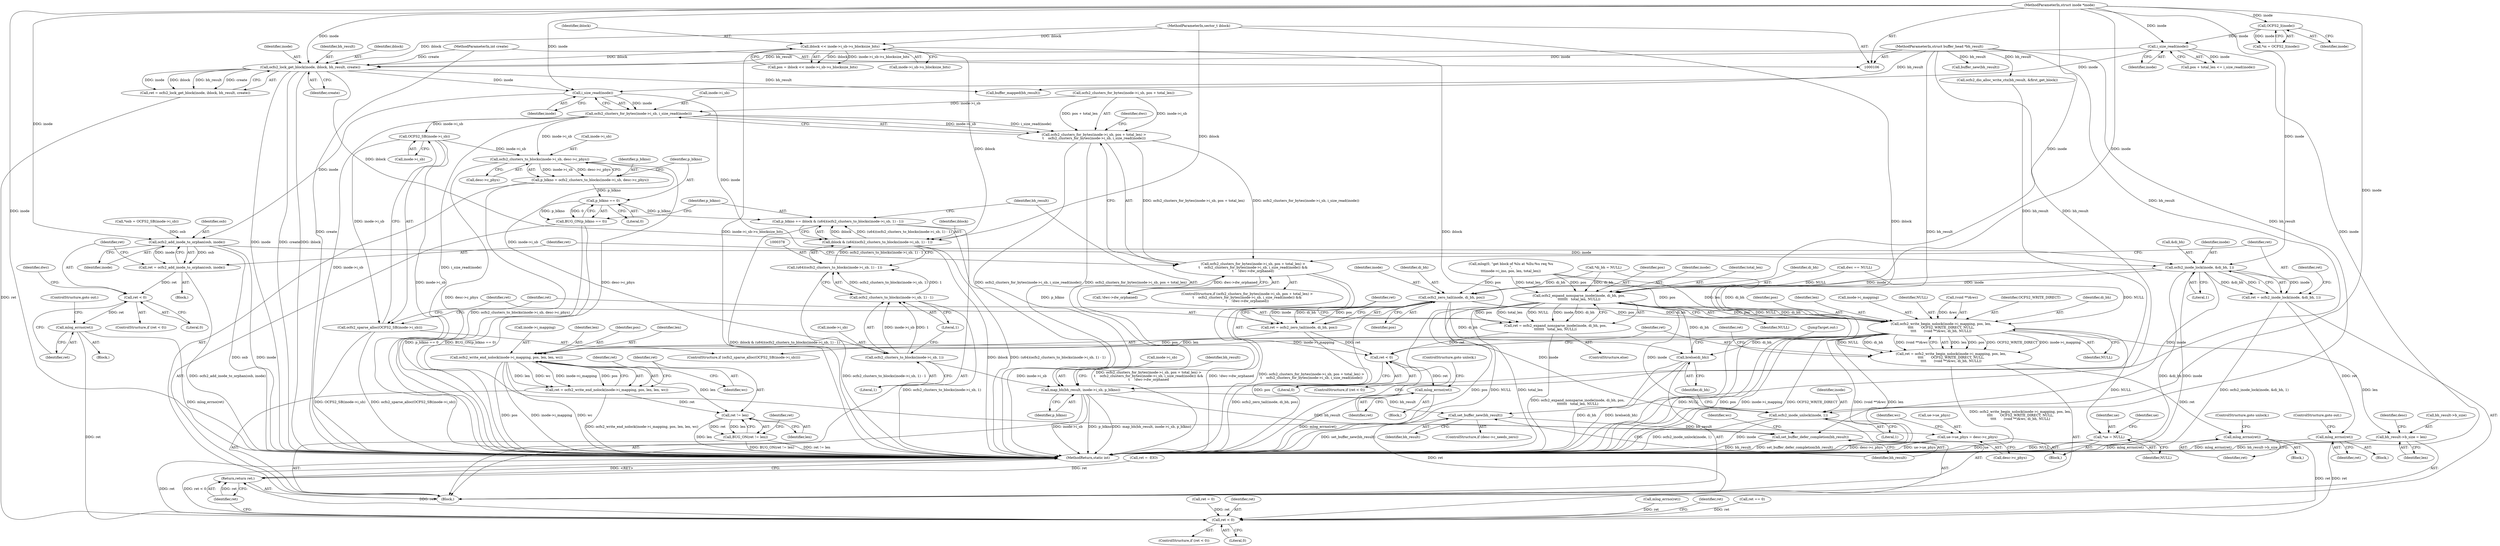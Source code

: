 digraph "0_linux_3e4c56d41eef5595035872a2ec5a483f42e8917f@API" {
"1000255" [label="(Call,i_size_read(inode))"];
"1000200" [label="(Call,ocfs2_lock_get_block(inode, iblock, bh_result, create))"];
"1000195" [label="(Call,i_size_read(inode))"];
"1000122" [label="(Call,OCFS2_I(inode))"];
"1000107" [label="(MethodParameterIn,struct inode *inode)"];
"1000141" [label="(Call,iblock << inode->i_sb->s_blocksize_bits)"];
"1000108" [label="(MethodParameterIn,sector_t iblock)"];
"1000109" [label="(MethodParameterIn,struct buffer_head *bh_result)"];
"1000110" [label="(MethodParameterIn,int create)"];
"1000251" [label="(Call,ocfs2_clusters_for_bytes(inode->i_sb, i_size_read(inode)))"];
"1000243" [label="(Call,ocfs2_clusters_for_bytes(inode->i_sb, pos + total_len) >\n\t    ocfs2_clusters_for_bytes(inode->i_sb, i_size_read(inode)))"];
"1000242" [label="(Call,ocfs2_clusters_for_bytes(inode->i_sb, pos + total_len) >\n\t    ocfs2_clusters_for_bytes(inode->i_sb, i_size_read(inode)) &&\n\t    !dwc->dw_orphaned)"];
"1000303" [label="(Call,OCFS2_SB(inode->i_sb))"];
"1000302" [label="(Call,ocfs2_sparse_alloc(OCFS2_SB(inode->i_sb)))"];
"1000362" [label="(Call,ocfs2_clusters_to_blocks(inode->i_sb, desc->c_phys))"];
"1000360" [label="(Call,p_blkno = ocfs2_clusters_to_blocks(inode->i_sb, desc->c_phys))"];
"1000370" [label="(Call,p_blkno == 0)"];
"1000369" [label="(Call,BUG_ON(p_blkno == 0))"];
"1000373" [label="(Call,p_blkno += iblock & (u64)(ocfs2_clusters_to_blocks(inode->i_sb, 1) - 1))"];
"1000386" [label="(Call,map_bh(bh_result, inode->i_sb, p_blkno))"];
"1000401" [label="(Call,set_buffer_new(bh_result))"];
"1000403" [label="(Call,set_buffer_defer_completion(bh_result))"];
"1000380" [label="(Call,ocfs2_clusters_to_blocks(inode->i_sb, 1))"];
"1000379" [label="(Call,ocfs2_clusters_to_blocks(inode->i_sb, 1) - 1)"];
"1000377" [label="(Call,(u64)(ocfs2_clusters_to_blocks(inode->i_sb, 1) - 1))"];
"1000375" [label="(Call,iblock & (u64)(ocfs2_clusters_to_blocks(inode->i_sb, 1) - 1))"];
"1000425" [label="(Call,ue->ue_phys = desc->c_phys)"];
"1000264" [label="(Call,ocfs2_add_inode_to_orphan(osb, inode))"];
"1000262" [label="(Call,ret = ocfs2_add_inode_to_orphan(osb, inode))"];
"1000268" [label="(Call,ret < 0)"];
"1000272" [label="(Call,mlog_errno(ret))"];
"1000475" [label="(Call,ret < 0)"];
"1000482" [label="(Return,return ret;)"];
"1000282" [label="(Call,ocfs2_inode_lock(inode, &di_bh, 1))"];
"1000280" [label="(Call,ret = ocfs2_inode_lock(inode, &di_bh, 1))"];
"1000290" [label="(Call,mlog_errno(ret))"];
"1000309" [label="(Call,ocfs2_zero_tail(inode, di_bh, pos))"];
"1000307" [label="(Call,ret = ocfs2_zero_tail(inode, di_bh, pos))"];
"1000323" [label="(Call,ret < 0)"];
"1000327" [label="(Call,mlog_errno(ret))"];
"1000332" [label="(Call,ocfs2_write_begin_nolock(inode->i_mapping, pos, len,\n\t\t\t\t       OCFS2_WRITE_DIRECT, NULL,\n\t\t\t\t       (void **)&wc, di_bh, NULL))"];
"1000330" [label="(Call,ret = ocfs2_write_begin_nolock(inode->i_mapping, pos, len,\n\t\t\t\t       OCFS2_WRITE_DIRECT, NULL,\n\t\t\t\t       (void **)&wc, di_bh, NULL))"];
"1000349" [label="(Call,mlog_errno(ret))"];
"1000392" [label="(Call,bh_result->b_size = len)"];
"1000414" [label="(Call,*ue = NULL)"];
"1000447" [label="(Call,ocfs2_write_end_nolock(inode->i_mapping, pos, len, len, wc))"];
"1000445" [label="(Call,ret = ocfs2_write_end_nolock(inode->i_mapping, pos, len, len, wc))"];
"1000456" [label="(Call,ret != len)"];
"1000455" [label="(Call,BUG_ON(ret != len))"];
"1000471" [label="(Call,brelse(di_bh))"];
"1000468" [label="(Call,ocfs2_inode_unlock(inode, 1))"];
"1000316" [label="(Call,ocfs2_expand_nonsparse_inode(inode, di_bh, pos,\n\t\t\t\t\t\t\t   total_len, NULL))"];
"1000314" [label="(Call,ret = ocfs2_expand_nonsparse_inode(inode, di_bh, pos,\n\t\t\t\t\t\t\t   total_len, NULL))"];
"1000369" [label="(Call,BUG_ON(p_blkno == 0))"];
"1000325" [label="(Literal,0)"];
"1000448" [label="(Call,inode->i_mapping)"];
"1000471" [label="(Call,brelse(di_bh))"];
"1000362" [label="(Call,ocfs2_clusters_to_blocks(inode->i_sb, desc->c_phys))"];
"1000472" [label="(Identifier,di_bh)"];
"1000484" [label="(MethodReturn,static int)"];
"1000303" [label="(Call,OCFS2_SB(inode->i_sb))"];
"1000317" [label="(Identifier,inode)"];
"1000385" [label="(Literal,1)"];
"1000273" [label="(Identifier,ret)"];
"1000420" [label="(Identifier,ue)"];
"1000340" [label="(Call,(void **)&wc)"];
"1000309" [label="(Call,ocfs2_zero_tail(inode, di_bh, pos))"];
"1000272" [label="(Call,mlog_errno(ret))"];
"1000230" [label="(Call,dwc == NULL)"];
"1000322" [label="(ControlStructure,if (ret < 0))"];
"1000345" [label="(Identifier,NULL)"];
"1000415" [label="(Identifier,ue)"];
"1000469" [label="(Identifier,inode)"];
"1000339" [label="(Identifier,NULL)"];
"1000320" [label="(Identifier,total_len)"];
"1000277" [label="(Identifier,dwc)"];
"1000404" [label="(Identifier,bh_result)"];
"1000108" [label="(MethodParameterIn,sector_t iblock)"];
"1000459" [label="(Call,ret = 0)"];
"1000474" [label="(ControlStructure,if (ret < 0))"];
"1000139" [label="(Call,pos = iblock << inode->i_sb->s_blocksize_bits)"];
"1000255" [label="(Call,i_size_read(inode))"];
"1000402" [label="(Identifier,bh_result)"];
"1000445" [label="(Call,ret = ocfs2_write_end_nolock(inode->i_mapping, pos, len, len, wc))"];
"1000452" [label="(Identifier,len)"];
"1000456" [label="(Call,ret != len)"];
"1000360" [label="(Call,p_blkno = ocfs2_clusters_to_blocks(inode->i_sb, desc->c_phys))"];
"1000321" [label="(Identifier,NULL)"];
"1000284" [label="(Call,&di_bh)"];
"1000454" [label="(Identifier,wc)"];
"1000394" [label="(Identifier,bh_result)"];
"1000388" [label="(Call,inode->i_sb)"];
"1000263" [label="(Identifier,ret)"];
"1000338" [label="(Identifier,OCFS2_WRITE_DIRECT)"];
"1000123" [label="(Identifier,inode)"];
"1000315" [label="(Identifier,ret)"];
"1000396" [label="(Identifier,len)"];
"1000204" [label="(Identifier,create)"];
"1000262" [label="(Call,ret = ocfs2_add_inode_to_orphan(osb, inode))"];
"1000196" [label="(Identifier,inode)"];
"1000111" [label="(Block,)"];
"1000181" [label="(Call,mlog(0, \"get block of %lu at %llu:%u req %u\n\",\n\t\t\tinode->i_ino, pos, len, total_len))"];
"1000261" [label="(Block,)"];
"1000191" [label="(Call,pos + total_len <= i_size_read(inode))"];
"1000376" [label="(Identifier,iblock)"];
"1000281" [label="(Identifier,ret)"];
"1000307" [label="(Call,ret = ocfs2_zero_tail(inode, di_bh, pos))"];
"1000195" [label="(Call,i_size_read(inode))"];
"1000477" [label="(Literal,0)"];
"1000282" [label="(Call,ocfs2_inode_lock(inode, &di_bh, 1))"];
"1000403" [label="(Call,set_buffer_defer_completion(bh_result))"];
"1000318" [label="(Identifier,di_bh)"];
"1000476" [label="(Identifier,ret)"];
"1000473" [label="(JumpTarget,out:)"];
"1000375" [label="(Call,iblock & (u64)(ocfs2_clusters_to_blocks(inode->i_sb, 1) - 1))"];
"1000203" [label="(Identifier,bh_result)"];
"1000377" [label="(Call,(u64)(ocfs2_clusters_to_blocks(inode->i_sb, 1) - 1))"];
"1000251" [label="(Call,ocfs2_clusters_for_bytes(inode->i_sb, i_size_read(inode)))"];
"1000379" [label="(Call,ocfs2_clusters_to_blocks(inode->i_sb, 1) - 1)"];
"1000264" [label="(Call,ocfs2_add_inode_to_orphan(osb, inode))"];
"1000256" [label="(Identifier,inode)"];
"1000460" [label="(Identifier,ret)"];
"1000141" [label="(Call,iblock << inode->i_sb->s_blocksize_bits)"];
"1000242" [label="(Call,ocfs2_clusters_for_bytes(inode->i_sb, pos + total_len) >\n\t    ocfs2_clusters_for_bytes(inode->i_sb, i_size_read(inode)) &&\n\t    !dwc->dw_orphaned)"];
"1000373" [label="(Call,p_blkno += iblock & (u64)(ocfs2_clusters_to_blocks(inode->i_sb, 1) - 1))"];
"1000202" [label="(Identifier,iblock)"];
"1000349" [label="(Call,mlog_errno(ret))"];
"1000482" [label="(Return,return ret;)"];
"1000351" [label="(ControlStructure,goto unlock;)"];
"1000122" [label="(Call,OCFS2_I(inode))"];
"1000330" [label="(Call,ret = ocfs2_write_begin_nolock(inode->i_mapping, pos, len,\n\t\t\t\t       OCFS2_WRITE_DIRECT, NULL,\n\t\t\t\t       (void **)&wc, di_bh, NULL))"];
"1000109" [label="(MethodParameterIn,struct buffer_head *bh_result)"];
"1000288" [label="(Identifier,ret)"];
"1000387" [label="(Identifier,bh_result)"];
"1000270" [label="(Literal,0)"];
"1000344" [label="(Identifier,di_bh)"];
"1000201" [label="(Identifier,inode)"];
"1000134" [label="(Call,*di_bh = NULL)"];
"1000347" [label="(Identifier,ret)"];
"1000143" [label="(Call,inode->i_sb->s_blocksize_bits)"];
"1000380" [label="(Call,ocfs2_clusters_to_blocks(inode->i_sb, 1))"];
"1000268" [label="(Call,ret < 0)"];
"1000366" [label="(Call,desc->c_phys)"];
"1000113" [label="(Call,*osb = OCFS2_SB(inode->i_sb))"];
"1000312" [label="(Identifier,pos)"];
"1000470" [label="(Literal,1)"];
"1000374" [label="(Identifier,p_blkno)"];
"1000290" [label="(Call,mlog_errno(ret))"];
"1000283" [label="(Identifier,inode)"];
"1000332" [label="(Call,ocfs2_write_begin_nolock(inode->i_mapping, pos, len,\n\t\t\t\t       OCFS2_WRITE_DIRECT, NULL,\n\t\t\t\t       (void **)&wc, di_bh, NULL))"];
"1000316" [label="(Call,ocfs2_expand_nonsparse_inode(inode, di_bh, pos,\n\t\t\t\t\t\t\t   total_len, NULL))"];
"1000252" [label="(Call,inode->i_sb)"];
"1000243" [label="(Call,ocfs2_clusters_for_bytes(inode->i_sb, pos + total_len) >\n\t    ocfs2_clusters_for_bytes(inode->i_sb, i_size_read(inode)))"];
"1000311" [label="(Identifier,di_bh)"];
"1000314" [label="(Call,ret = ocfs2_expand_nonsparse_inode(inode, di_bh, pos,\n\t\t\t\t\t\t\t   total_len, NULL))"];
"1000120" [label="(Call,*oi = OCFS2_I(inode))"];
"1000391" [label="(Identifier,p_blkno)"];
"1000326" [label="(Block,)"];
"1000414" [label="(Call,*ue = NULL)"];
"1000142" [label="(Identifier,iblock)"];
"1000198" [label="(Call,ret = ocfs2_lock_get_block(inode, iblock, bh_result, create))"];
"1000361" [label="(Identifier,p_blkno)"];
"1000110" [label="(MethodParameterIn,int create)"];
"1000301" [label="(ControlStructure,if (ocfs2_sparse_alloc(OCFS2_SB(inode->i_sb))))"];
"1000327" [label="(Call,mlog_errno(ret))"];
"1000302" [label="(Call,ocfs2_sparse_alloc(OCFS2_SB(inode->i_sb)))"];
"1000426" [label="(Call,ue->ue_phys)"];
"1000458" [label="(Identifier,len)"];
"1000259" [label="(Identifier,dwc)"];
"1000381" [label="(Call,inode->i_sb)"];
"1000238" [label="(Call,mlog_errno(ret))"];
"1000372" [label="(Literal,0)"];
"1000328" [label="(Identifier,ret)"];
"1000336" [label="(Identifier,pos)"];
"1000337" [label="(Identifier,len)"];
"1000370" [label="(Call,p_blkno == 0)"];
"1000397" [label="(ControlStructure,if (desc->c_needs_zero))"];
"1000386" [label="(Call,map_bh(bh_result, inode->i_sb, p_blkno))"];
"1000280" [label="(Call,ret = ocfs2_inode_lock(inode, &di_bh, 1))"];
"1000451" [label="(Identifier,pos)"];
"1000257" [label="(Call,!dwc->dw_orphaned)"];
"1000267" [label="(ControlStructure,if (ret < 0))"];
"1000447" [label="(Call,ocfs2_write_end_nolock(inode->i_mapping, pos, len, len, wc))"];
"1000384" [label="(Literal,1)"];
"1000350" [label="(Identifier,ret)"];
"1000323" [label="(Call,ret < 0)"];
"1000211" [label="(Call,buffer_new(bh_result))"];
"1000453" [label="(Identifier,len)"];
"1000401" [label="(Call,set_buffer_new(bh_result))"];
"1000392" [label="(Call,bh_result->b_size = len)"];
"1000241" [label="(ControlStructure,if (ocfs2_clusters_for_bytes(inode->i_sb, pos + total_len) >\n\t    ocfs2_clusters_for_bytes(inode->i_sb, i_size_read(inode)) &&\n\t    !dwc->dw_orphaned))"];
"1000271" [label="(Block,)"];
"1000410" [label="(Identifier,wc)"];
"1000266" [label="(Identifier,inode)"];
"1000292" [label="(ControlStructure,goto out;)"];
"1000479" [label="(Identifier,ret)"];
"1000286" [label="(Literal,1)"];
"1000429" [label="(Call,desc->c_phys)"];
"1000333" [label="(Call,inode->i_mapping)"];
"1000213" [label="(Call,ret == 0)"];
"1000329" [label="(ControlStructure,goto unlock;)"];
"1000224" [label="(Call,ocfs2_dio_alloc_write_ctx(bh_result, &first_get_block))"];
"1000455" [label="(Call,BUG_ON(ret != len))"];
"1000274" [label="(ControlStructure,goto out;)"];
"1000304" [label="(Call,inode->i_sb)"];
"1000393" [label="(Call,bh_result->b_size)"];
"1000425" [label="(Call,ue->ue_phys = desc->c_phys)"];
"1000107" [label="(MethodParameterIn,struct inode *inode)"];
"1000478" [label="(Call,ret = -EIO)"];
"1000475" [label="(Call,ret < 0)"];
"1000289" [label="(Block,)"];
"1000446" [label="(Identifier,ret)"];
"1000399" [label="(Identifier,desc)"];
"1000200" [label="(Call,ocfs2_lock_get_block(inode, iblock, bh_result, create))"];
"1000483" [label="(Identifier,ret)"];
"1000313" [label="(ControlStructure,else)"];
"1000310" [label="(Identifier,inode)"];
"1000207" [label="(Call,buffer_mapped(bh_result))"];
"1000371" [label="(Identifier,p_blkno)"];
"1000416" [label="(Identifier,NULL)"];
"1000291" [label="(Identifier,ret)"];
"1000331" [label="(Identifier,ret)"];
"1000244" [label="(Call,ocfs2_clusters_for_bytes(inode->i_sb, pos + total_len))"];
"1000412" [label="(Block,)"];
"1000363" [label="(Call,inode->i_sb)"];
"1000468" [label="(Call,ocfs2_inode_unlock(inode, 1))"];
"1000435" [label="(Identifier,wc)"];
"1000269" [label="(Identifier,ret)"];
"1000319" [label="(Identifier,pos)"];
"1000265" [label="(Identifier,osb)"];
"1000324" [label="(Identifier,ret)"];
"1000308" [label="(Identifier,ret)"];
"1000457" [label="(Identifier,ret)"];
"1000348" [label="(Block,)"];
"1000255" -> "1000251"  [label="AST: "];
"1000255" -> "1000256"  [label="CFG: "];
"1000256" -> "1000255"  [label="AST: "];
"1000251" -> "1000255"  [label="CFG: "];
"1000255" -> "1000251"  [label="DDG: inode"];
"1000200" -> "1000255"  [label="DDG: inode"];
"1000195" -> "1000255"  [label="DDG: inode"];
"1000107" -> "1000255"  [label="DDG: inode"];
"1000255" -> "1000264"  [label="DDG: inode"];
"1000255" -> "1000282"  [label="DDG: inode"];
"1000200" -> "1000198"  [label="AST: "];
"1000200" -> "1000204"  [label="CFG: "];
"1000201" -> "1000200"  [label="AST: "];
"1000202" -> "1000200"  [label="AST: "];
"1000203" -> "1000200"  [label="AST: "];
"1000204" -> "1000200"  [label="AST: "];
"1000198" -> "1000200"  [label="CFG: "];
"1000200" -> "1000484"  [label="DDG: inode"];
"1000200" -> "1000484"  [label="DDG: create"];
"1000200" -> "1000484"  [label="DDG: iblock"];
"1000200" -> "1000198"  [label="DDG: inode"];
"1000200" -> "1000198"  [label="DDG: iblock"];
"1000200" -> "1000198"  [label="DDG: bh_result"];
"1000200" -> "1000198"  [label="DDG: create"];
"1000195" -> "1000200"  [label="DDG: inode"];
"1000107" -> "1000200"  [label="DDG: inode"];
"1000141" -> "1000200"  [label="DDG: iblock"];
"1000108" -> "1000200"  [label="DDG: iblock"];
"1000109" -> "1000200"  [label="DDG: bh_result"];
"1000110" -> "1000200"  [label="DDG: create"];
"1000200" -> "1000207"  [label="DDG: bh_result"];
"1000200" -> "1000375"  [label="DDG: iblock"];
"1000195" -> "1000191"  [label="AST: "];
"1000195" -> "1000196"  [label="CFG: "];
"1000196" -> "1000195"  [label="AST: "];
"1000191" -> "1000195"  [label="CFG: "];
"1000195" -> "1000484"  [label="DDG: inode"];
"1000195" -> "1000191"  [label="DDG: inode"];
"1000122" -> "1000195"  [label="DDG: inode"];
"1000107" -> "1000195"  [label="DDG: inode"];
"1000122" -> "1000120"  [label="AST: "];
"1000122" -> "1000123"  [label="CFG: "];
"1000123" -> "1000122"  [label="AST: "];
"1000120" -> "1000122"  [label="CFG: "];
"1000122" -> "1000120"  [label="DDG: inode"];
"1000107" -> "1000122"  [label="DDG: inode"];
"1000107" -> "1000106"  [label="AST: "];
"1000107" -> "1000484"  [label="DDG: inode"];
"1000107" -> "1000264"  [label="DDG: inode"];
"1000107" -> "1000282"  [label="DDG: inode"];
"1000107" -> "1000309"  [label="DDG: inode"];
"1000107" -> "1000316"  [label="DDG: inode"];
"1000107" -> "1000468"  [label="DDG: inode"];
"1000141" -> "1000139"  [label="AST: "];
"1000141" -> "1000143"  [label="CFG: "];
"1000142" -> "1000141"  [label="AST: "];
"1000143" -> "1000141"  [label="AST: "];
"1000139" -> "1000141"  [label="CFG: "];
"1000141" -> "1000484"  [label="DDG: iblock"];
"1000141" -> "1000484"  [label="DDG: inode->i_sb->s_blocksize_bits"];
"1000141" -> "1000139"  [label="DDG: iblock"];
"1000141" -> "1000139"  [label="DDG: inode->i_sb->s_blocksize_bits"];
"1000108" -> "1000141"  [label="DDG: iblock"];
"1000141" -> "1000375"  [label="DDG: iblock"];
"1000108" -> "1000106"  [label="AST: "];
"1000108" -> "1000484"  [label="DDG: iblock"];
"1000108" -> "1000375"  [label="DDG: iblock"];
"1000109" -> "1000106"  [label="AST: "];
"1000109" -> "1000484"  [label="DDG: bh_result"];
"1000109" -> "1000207"  [label="DDG: bh_result"];
"1000109" -> "1000211"  [label="DDG: bh_result"];
"1000109" -> "1000224"  [label="DDG: bh_result"];
"1000109" -> "1000386"  [label="DDG: bh_result"];
"1000109" -> "1000401"  [label="DDG: bh_result"];
"1000109" -> "1000403"  [label="DDG: bh_result"];
"1000110" -> "1000106"  [label="AST: "];
"1000110" -> "1000484"  [label="DDG: create"];
"1000251" -> "1000243"  [label="AST: "];
"1000252" -> "1000251"  [label="AST: "];
"1000243" -> "1000251"  [label="CFG: "];
"1000251" -> "1000484"  [label="DDG: i_size_read(inode)"];
"1000251" -> "1000484"  [label="DDG: inode->i_sb"];
"1000251" -> "1000243"  [label="DDG: inode->i_sb"];
"1000251" -> "1000243"  [label="DDG: i_size_read(inode)"];
"1000244" -> "1000251"  [label="DDG: inode->i_sb"];
"1000251" -> "1000303"  [label="DDG: inode->i_sb"];
"1000251" -> "1000362"  [label="DDG: inode->i_sb"];
"1000243" -> "1000242"  [label="AST: "];
"1000244" -> "1000243"  [label="AST: "];
"1000259" -> "1000243"  [label="CFG: "];
"1000242" -> "1000243"  [label="CFG: "];
"1000243" -> "1000484"  [label="DDG: ocfs2_clusters_for_bytes(inode->i_sb, i_size_read(inode))"];
"1000243" -> "1000484"  [label="DDG: ocfs2_clusters_for_bytes(inode->i_sb, pos + total_len)"];
"1000243" -> "1000242"  [label="DDG: ocfs2_clusters_for_bytes(inode->i_sb, pos + total_len)"];
"1000243" -> "1000242"  [label="DDG: ocfs2_clusters_for_bytes(inode->i_sb, i_size_read(inode))"];
"1000244" -> "1000243"  [label="DDG: inode->i_sb"];
"1000244" -> "1000243"  [label="DDG: pos + total_len"];
"1000242" -> "1000241"  [label="AST: "];
"1000242" -> "1000257"  [label="CFG: "];
"1000257" -> "1000242"  [label="AST: "];
"1000263" -> "1000242"  [label="CFG: "];
"1000281" -> "1000242"  [label="CFG: "];
"1000242" -> "1000484"  [label="DDG: ocfs2_clusters_for_bytes(inode->i_sb, pos + total_len) >\n\t    ocfs2_clusters_for_bytes(inode->i_sb, i_size_read(inode)) &&\n\t    !dwc->dw_orphaned"];
"1000242" -> "1000484"  [label="DDG: !dwc->dw_orphaned"];
"1000242" -> "1000484"  [label="DDG: ocfs2_clusters_for_bytes(inode->i_sb, pos + total_len) >\n\t    ocfs2_clusters_for_bytes(inode->i_sb, i_size_read(inode))"];
"1000257" -> "1000242"  [label="DDG: dwc->dw_orphaned"];
"1000303" -> "1000302"  [label="AST: "];
"1000303" -> "1000304"  [label="CFG: "];
"1000304" -> "1000303"  [label="AST: "];
"1000302" -> "1000303"  [label="CFG: "];
"1000303" -> "1000484"  [label="DDG: inode->i_sb"];
"1000303" -> "1000302"  [label="DDG: inode->i_sb"];
"1000303" -> "1000362"  [label="DDG: inode->i_sb"];
"1000302" -> "1000301"  [label="AST: "];
"1000308" -> "1000302"  [label="CFG: "];
"1000315" -> "1000302"  [label="CFG: "];
"1000302" -> "1000484"  [label="DDG: OCFS2_SB(inode->i_sb)"];
"1000302" -> "1000484"  [label="DDG: ocfs2_sparse_alloc(OCFS2_SB(inode->i_sb))"];
"1000362" -> "1000360"  [label="AST: "];
"1000362" -> "1000366"  [label="CFG: "];
"1000363" -> "1000362"  [label="AST: "];
"1000366" -> "1000362"  [label="AST: "];
"1000360" -> "1000362"  [label="CFG: "];
"1000362" -> "1000484"  [label="DDG: desc->c_phys"];
"1000362" -> "1000360"  [label="DDG: inode->i_sb"];
"1000362" -> "1000360"  [label="DDG: desc->c_phys"];
"1000362" -> "1000380"  [label="DDG: inode->i_sb"];
"1000362" -> "1000425"  [label="DDG: desc->c_phys"];
"1000360" -> "1000111"  [label="AST: "];
"1000361" -> "1000360"  [label="AST: "];
"1000371" -> "1000360"  [label="CFG: "];
"1000360" -> "1000484"  [label="DDG: ocfs2_clusters_to_blocks(inode->i_sb, desc->c_phys)"];
"1000360" -> "1000370"  [label="DDG: p_blkno"];
"1000370" -> "1000369"  [label="AST: "];
"1000370" -> "1000372"  [label="CFG: "];
"1000371" -> "1000370"  [label="AST: "];
"1000372" -> "1000370"  [label="AST: "];
"1000369" -> "1000370"  [label="CFG: "];
"1000370" -> "1000369"  [label="DDG: p_blkno"];
"1000370" -> "1000369"  [label="DDG: 0"];
"1000370" -> "1000373"  [label="DDG: p_blkno"];
"1000369" -> "1000111"  [label="AST: "];
"1000374" -> "1000369"  [label="CFG: "];
"1000369" -> "1000484"  [label="DDG: BUG_ON(p_blkno == 0)"];
"1000369" -> "1000484"  [label="DDG: p_blkno == 0"];
"1000373" -> "1000111"  [label="AST: "];
"1000373" -> "1000375"  [label="CFG: "];
"1000374" -> "1000373"  [label="AST: "];
"1000375" -> "1000373"  [label="AST: "];
"1000387" -> "1000373"  [label="CFG: "];
"1000373" -> "1000484"  [label="DDG: iblock & (u64)(ocfs2_clusters_to_blocks(inode->i_sb, 1) - 1)"];
"1000375" -> "1000373"  [label="DDG: iblock"];
"1000375" -> "1000373"  [label="DDG: (u64)(ocfs2_clusters_to_blocks(inode->i_sb, 1) - 1)"];
"1000373" -> "1000386"  [label="DDG: p_blkno"];
"1000386" -> "1000111"  [label="AST: "];
"1000386" -> "1000391"  [label="CFG: "];
"1000387" -> "1000386"  [label="AST: "];
"1000388" -> "1000386"  [label="AST: "];
"1000391" -> "1000386"  [label="AST: "];
"1000394" -> "1000386"  [label="CFG: "];
"1000386" -> "1000484"  [label="DDG: inode->i_sb"];
"1000386" -> "1000484"  [label="DDG: p_blkno"];
"1000386" -> "1000484"  [label="DDG: map_bh(bh_result, inode->i_sb, p_blkno)"];
"1000224" -> "1000386"  [label="DDG: bh_result"];
"1000380" -> "1000386"  [label="DDG: inode->i_sb"];
"1000386" -> "1000401"  [label="DDG: bh_result"];
"1000386" -> "1000403"  [label="DDG: bh_result"];
"1000401" -> "1000397"  [label="AST: "];
"1000401" -> "1000402"  [label="CFG: "];
"1000402" -> "1000401"  [label="AST: "];
"1000404" -> "1000401"  [label="CFG: "];
"1000401" -> "1000484"  [label="DDG: set_buffer_new(bh_result)"];
"1000401" -> "1000403"  [label="DDG: bh_result"];
"1000403" -> "1000111"  [label="AST: "];
"1000403" -> "1000404"  [label="CFG: "];
"1000404" -> "1000403"  [label="AST: "];
"1000410" -> "1000403"  [label="CFG: "];
"1000403" -> "1000484"  [label="DDG: bh_result"];
"1000403" -> "1000484"  [label="DDG: set_buffer_defer_completion(bh_result)"];
"1000380" -> "1000379"  [label="AST: "];
"1000380" -> "1000384"  [label="CFG: "];
"1000381" -> "1000380"  [label="AST: "];
"1000384" -> "1000380"  [label="AST: "];
"1000385" -> "1000380"  [label="CFG: "];
"1000380" -> "1000379"  [label="DDG: inode->i_sb"];
"1000380" -> "1000379"  [label="DDG: 1"];
"1000379" -> "1000377"  [label="AST: "];
"1000379" -> "1000385"  [label="CFG: "];
"1000385" -> "1000379"  [label="AST: "];
"1000377" -> "1000379"  [label="CFG: "];
"1000379" -> "1000484"  [label="DDG: ocfs2_clusters_to_blocks(inode->i_sb, 1)"];
"1000379" -> "1000377"  [label="DDG: ocfs2_clusters_to_blocks(inode->i_sb, 1)"];
"1000379" -> "1000377"  [label="DDG: 1"];
"1000377" -> "1000375"  [label="AST: "];
"1000378" -> "1000377"  [label="AST: "];
"1000375" -> "1000377"  [label="CFG: "];
"1000377" -> "1000484"  [label="DDG: ocfs2_clusters_to_blocks(inode->i_sb, 1) - 1"];
"1000377" -> "1000375"  [label="DDG: ocfs2_clusters_to_blocks(inode->i_sb, 1) - 1"];
"1000376" -> "1000375"  [label="AST: "];
"1000375" -> "1000484"  [label="DDG: iblock"];
"1000375" -> "1000484"  [label="DDG: (u64)(ocfs2_clusters_to_blocks(inode->i_sb, 1) - 1)"];
"1000425" -> "1000412"  [label="AST: "];
"1000425" -> "1000429"  [label="CFG: "];
"1000426" -> "1000425"  [label="AST: "];
"1000429" -> "1000425"  [label="AST: "];
"1000435" -> "1000425"  [label="CFG: "];
"1000425" -> "1000484"  [label="DDG: ue->ue_phys"];
"1000425" -> "1000484"  [label="DDG: desc->c_phys"];
"1000264" -> "1000262"  [label="AST: "];
"1000264" -> "1000266"  [label="CFG: "];
"1000265" -> "1000264"  [label="AST: "];
"1000266" -> "1000264"  [label="AST: "];
"1000262" -> "1000264"  [label="CFG: "];
"1000264" -> "1000484"  [label="DDG: osb"];
"1000264" -> "1000484"  [label="DDG: inode"];
"1000264" -> "1000262"  [label="DDG: osb"];
"1000264" -> "1000262"  [label="DDG: inode"];
"1000113" -> "1000264"  [label="DDG: osb"];
"1000264" -> "1000282"  [label="DDG: inode"];
"1000262" -> "1000261"  [label="AST: "];
"1000263" -> "1000262"  [label="AST: "];
"1000269" -> "1000262"  [label="CFG: "];
"1000262" -> "1000484"  [label="DDG: ocfs2_add_inode_to_orphan(osb, inode)"];
"1000262" -> "1000268"  [label="DDG: ret"];
"1000268" -> "1000267"  [label="AST: "];
"1000268" -> "1000270"  [label="CFG: "];
"1000269" -> "1000268"  [label="AST: "];
"1000270" -> "1000268"  [label="AST: "];
"1000273" -> "1000268"  [label="CFG: "];
"1000277" -> "1000268"  [label="CFG: "];
"1000268" -> "1000272"  [label="DDG: ret"];
"1000272" -> "1000271"  [label="AST: "];
"1000272" -> "1000273"  [label="CFG: "];
"1000273" -> "1000272"  [label="AST: "];
"1000274" -> "1000272"  [label="CFG: "];
"1000272" -> "1000484"  [label="DDG: mlog_errno(ret)"];
"1000272" -> "1000475"  [label="DDG: ret"];
"1000475" -> "1000474"  [label="AST: "];
"1000475" -> "1000477"  [label="CFG: "];
"1000476" -> "1000475"  [label="AST: "];
"1000477" -> "1000475"  [label="AST: "];
"1000479" -> "1000475"  [label="CFG: "];
"1000483" -> "1000475"  [label="CFG: "];
"1000475" -> "1000484"  [label="DDG: ret"];
"1000475" -> "1000484"  [label="DDG: ret < 0"];
"1000290" -> "1000475"  [label="DDG: ret"];
"1000459" -> "1000475"  [label="DDG: ret"];
"1000238" -> "1000475"  [label="DDG: ret"];
"1000213" -> "1000475"  [label="DDG: ret"];
"1000327" -> "1000475"  [label="DDG: ret"];
"1000349" -> "1000475"  [label="DDG: ret"];
"1000198" -> "1000475"  [label="DDG: ret"];
"1000475" -> "1000482"  [label="DDG: ret"];
"1000482" -> "1000111"  [label="AST: "];
"1000482" -> "1000483"  [label="CFG: "];
"1000483" -> "1000482"  [label="AST: "];
"1000484" -> "1000482"  [label="CFG: "];
"1000482" -> "1000484"  [label="DDG: <RET>"];
"1000483" -> "1000482"  [label="DDG: ret"];
"1000478" -> "1000482"  [label="DDG: ret"];
"1000282" -> "1000280"  [label="AST: "];
"1000282" -> "1000286"  [label="CFG: "];
"1000283" -> "1000282"  [label="AST: "];
"1000284" -> "1000282"  [label="AST: "];
"1000286" -> "1000282"  [label="AST: "];
"1000280" -> "1000282"  [label="CFG: "];
"1000282" -> "1000484"  [label="DDG: &di_bh"];
"1000282" -> "1000484"  [label="DDG: inode"];
"1000282" -> "1000280"  [label="DDG: inode"];
"1000282" -> "1000280"  [label="DDG: &di_bh"];
"1000282" -> "1000280"  [label="DDG: 1"];
"1000282" -> "1000309"  [label="DDG: inode"];
"1000282" -> "1000316"  [label="DDG: inode"];
"1000282" -> "1000468"  [label="DDG: inode"];
"1000280" -> "1000111"  [label="AST: "];
"1000281" -> "1000280"  [label="AST: "];
"1000288" -> "1000280"  [label="CFG: "];
"1000280" -> "1000484"  [label="DDG: ocfs2_inode_lock(inode, &di_bh, 1)"];
"1000280" -> "1000290"  [label="DDG: ret"];
"1000290" -> "1000289"  [label="AST: "];
"1000290" -> "1000291"  [label="CFG: "];
"1000291" -> "1000290"  [label="AST: "];
"1000292" -> "1000290"  [label="CFG: "];
"1000290" -> "1000484"  [label="DDG: mlog_errno(ret)"];
"1000309" -> "1000307"  [label="AST: "];
"1000309" -> "1000312"  [label="CFG: "];
"1000310" -> "1000309"  [label="AST: "];
"1000311" -> "1000309"  [label="AST: "];
"1000312" -> "1000309"  [label="AST: "];
"1000307" -> "1000309"  [label="CFG: "];
"1000309" -> "1000484"  [label="DDG: pos"];
"1000309" -> "1000307"  [label="DDG: inode"];
"1000309" -> "1000307"  [label="DDG: di_bh"];
"1000309" -> "1000307"  [label="DDG: pos"];
"1000134" -> "1000309"  [label="DDG: di_bh"];
"1000181" -> "1000309"  [label="DDG: pos"];
"1000309" -> "1000332"  [label="DDG: pos"];
"1000309" -> "1000332"  [label="DDG: di_bh"];
"1000309" -> "1000468"  [label="DDG: inode"];
"1000309" -> "1000471"  [label="DDG: di_bh"];
"1000307" -> "1000301"  [label="AST: "];
"1000308" -> "1000307"  [label="AST: "];
"1000324" -> "1000307"  [label="CFG: "];
"1000307" -> "1000484"  [label="DDG: ocfs2_zero_tail(inode, di_bh, pos)"];
"1000307" -> "1000323"  [label="DDG: ret"];
"1000323" -> "1000322"  [label="AST: "];
"1000323" -> "1000325"  [label="CFG: "];
"1000324" -> "1000323"  [label="AST: "];
"1000325" -> "1000323"  [label="AST: "];
"1000328" -> "1000323"  [label="CFG: "];
"1000331" -> "1000323"  [label="CFG: "];
"1000314" -> "1000323"  [label="DDG: ret"];
"1000323" -> "1000327"  [label="DDG: ret"];
"1000327" -> "1000326"  [label="AST: "];
"1000327" -> "1000328"  [label="CFG: "];
"1000328" -> "1000327"  [label="AST: "];
"1000329" -> "1000327"  [label="CFG: "];
"1000327" -> "1000484"  [label="DDG: mlog_errno(ret)"];
"1000332" -> "1000330"  [label="AST: "];
"1000332" -> "1000345"  [label="CFG: "];
"1000333" -> "1000332"  [label="AST: "];
"1000336" -> "1000332"  [label="AST: "];
"1000337" -> "1000332"  [label="AST: "];
"1000338" -> "1000332"  [label="AST: "];
"1000339" -> "1000332"  [label="AST: "];
"1000340" -> "1000332"  [label="AST: "];
"1000344" -> "1000332"  [label="AST: "];
"1000345" -> "1000332"  [label="AST: "];
"1000330" -> "1000332"  [label="CFG: "];
"1000332" -> "1000484"  [label="DDG: NULL"];
"1000332" -> "1000484"  [label="DDG: pos"];
"1000332" -> "1000484"  [label="DDG: inode->i_mapping"];
"1000332" -> "1000484"  [label="DDG: OCFS2_WRITE_DIRECT"];
"1000332" -> "1000484"  [label="DDG: (void **)&wc"];
"1000332" -> "1000484"  [label="DDG: len"];
"1000332" -> "1000330"  [label="DDG: len"];
"1000332" -> "1000330"  [label="DDG: pos"];
"1000332" -> "1000330"  [label="DDG: OCFS2_WRITE_DIRECT"];
"1000332" -> "1000330"  [label="DDG: inode->i_mapping"];
"1000332" -> "1000330"  [label="DDG: NULL"];
"1000332" -> "1000330"  [label="DDG: di_bh"];
"1000332" -> "1000330"  [label="DDG: (void **)&wc"];
"1000316" -> "1000332"  [label="DDG: pos"];
"1000316" -> "1000332"  [label="DDG: NULL"];
"1000316" -> "1000332"  [label="DDG: di_bh"];
"1000181" -> "1000332"  [label="DDG: pos"];
"1000181" -> "1000332"  [label="DDG: len"];
"1000230" -> "1000332"  [label="DDG: NULL"];
"1000340" -> "1000332"  [label="DDG: &wc"];
"1000134" -> "1000332"  [label="DDG: di_bh"];
"1000332" -> "1000392"  [label="DDG: len"];
"1000332" -> "1000414"  [label="DDG: NULL"];
"1000332" -> "1000447"  [label="DDG: inode->i_mapping"];
"1000332" -> "1000447"  [label="DDG: pos"];
"1000332" -> "1000447"  [label="DDG: len"];
"1000332" -> "1000471"  [label="DDG: di_bh"];
"1000330" -> "1000111"  [label="AST: "];
"1000331" -> "1000330"  [label="AST: "];
"1000347" -> "1000330"  [label="CFG: "];
"1000330" -> "1000484"  [label="DDG: ocfs2_write_begin_nolock(inode->i_mapping, pos, len,\n\t\t\t\t       OCFS2_WRITE_DIRECT, NULL,\n\t\t\t\t       (void **)&wc, di_bh, NULL)"];
"1000330" -> "1000349"  [label="DDG: ret"];
"1000349" -> "1000348"  [label="AST: "];
"1000349" -> "1000350"  [label="CFG: "];
"1000350" -> "1000349"  [label="AST: "];
"1000351" -> "1000349"  [label="CFG: "];
"1000349" -> "1000484"  [label="DDG: mlog_errno(ret)"];
"1000392" -> "1000111"  [label="AST: "];
"1000392" -> "1000396"  [label="CFG: "];
"1000393" -> "1000392"  [label="AST: "];
"1000396" -> "1000392"  [label="AST: "];
"1000399" -> "1000392"  [label="CFG: "];
"1000392" -> "1000484"  [label="DDG: bh_result->b_size"];
"1000414" -> "1000412"  [label="AST: "];
"1000414" -> "1000416"  [label="CFG: "];
"1000415" -> "1000414"  [label="AST: "];
"1000416" -> "1000414"  [label="AST: "];
"1000420" -> "1000414"  [label="CFG: "];
"1000414" -> "1000484"  [label="DDG: NULL"];
"1000414" -> "1000484"  [label="DDG: ue"];
"1000447" -> "1000445"  [label="AST: "];
"1000447" -> "1000454"  [label="CFG: "];
"1000448" -> "1000447"  [label="AST: "];
"1000451" -> "1000447"  [label="AST: "];
"1000452" -> "1000447"  [label="AST: "];
"1000453" -> "1000447"  [label="AST: "];
"1000454" -> "1000447"  [label="AST: "];
"1000445" -> "1000447"  [label="CFG: "];
"1000447" -> "1000484"  [label="DDG: pos"];
"1000447" -> "1000484"  [label="DDG: inode->i_mapping"];
"1000447" -> "1000484"  [label="DDG: wc"];
"1000447" -> "1000445"  [label="DDG: len"];
"1000447" -> "1000445"  [label="DDG: wc"];
"1000447" -> "1000445"  [label="DDG: inode->i_mapping"];
"1000447" -> "1000445"  [label="DDG: pos"];
"1000447" -> "1000456"  [label="DDG: len"];
"1000445" -> "1000111"  [label="AST: "];
"1000446" -> "1000445"  [label="AST: "];
"1000457" -> "1000445"  [label="CFG: "];
"1000445" -> "1000484"  [label="DDG: ocfs2_write_end_nolock(inode->i_mapping, pos, len, len, wc)"];
"1000445" -> "1000456"  [label="DDG: ret"];
"1000456" -> "1000455"  [label="AST: "];
"1000456" -> "1000458"  [label="CFG: "];
"1000457" -> "1000456"  [label="AST: "];
"1000458" -> "1000456"  [label="AST: "];
"1000455" -> "1000456"  [label="CFG: "];
"1000456" -> "1000484"  [label="DDG: len"];
"1000456" -> "1000455"  [label="DDG: ret"];
"1000456" -> "1000455"  [label="DDG: len"];
"1000455" -> "1000111"  [label="AST: "];
"1000460" -> "1000455"  [label="CFG: "];
"1000455" -> "1000484"  [label="DDG: BUG_ON(ret != len)"];
"1000455" -> "1000484"  [label="DDG: ret != len"];
"1000471" -> "1000111"  [label="AST: "];
"1000471" -> "1000472"  [label="CFG: "];
"1000472" -> "1000471"  [label="AST: "];
"1000473" -> "1000471"  [label="CFG: "];
"1000471" -> "1000484"  [label="DDG: di_bh"];
"1000471" -> "1000484"  [label="DDG: brelse(di_bh)"];
"1000316" -> "1000471"  [label="DDG: di_bh"];
"1000468" -> "1000111"  [label="AST: "];
"1000468" -> "1000470"  [label="CFG: "];
"1000469" -> "1000468"  [label="AST: "];
"1000470" -> "1000468"  [label="AST: "];
"1000472" -> "1000468"  [label="CFG: "];
"1000468" -> "1000484"  [label="DDG: ocfs2_inode_unlock(inode, 1)"];
"1000468" -> "1000484"  [label="DDG: inode"];
"1000316" -> "1000468"  [label="DDG: inode"];
"1000316" -> "1000314"  [label="AST: "];
"1000316" -> "1000321"  [label="CFG: "];
"1000317" -> "1000316"  [label="AST: "];
"1000318" -> "1000316"  [label="AST: "];
"1000319" -> "1000316"  [label="AST: "];
"1000320" -> "1000316"  [label="AST: "];
"1000321" -> "1000316"  [label="AST: "];
"1000314" -> "1000316"  [label="CFG: "];
"1000316" -> "1000484"  [label="DDG: pos"];
"1000316" -> "1000484"  [label="DDG: NULL"];
"1000316" -> "1000484"  [label="DDG: total_len"];
"1000316" -> "1000314"  [label="DDG: pos"];
"1000316" -> "1000314"  [label="DDG: total_len"];
"1000316" -> "1000314"  [label="DDG: NULL"];
"1000316" -> "1000314"  [label="DDG: inode"];
"1000316" -> "1000314"  [label="DDG: di_bh"];
"1000134" -> "1000316"  [label="DDG: di_bh"];
"1000181" -> "1000316"  [label="DDG: pos"];
"1000181" -> "1000316"  [label="DDG: total_len"];
"1000230" -> "1000316"  [label="DDG: NULL"];
"1000314" -> "1000313"  [label="AST: "];
"1000315" -> "1000314"  [label="AST: "];
"1000324" -> "1000314"  [label="CFG: "];
"1000314" -> "1000484"  [label="DDG: ocfs2_expand_nonsparse_inode(inode, di_bh, pos,\n\t\t\t\t\t\t\t   total_len, NULL)"];
}

